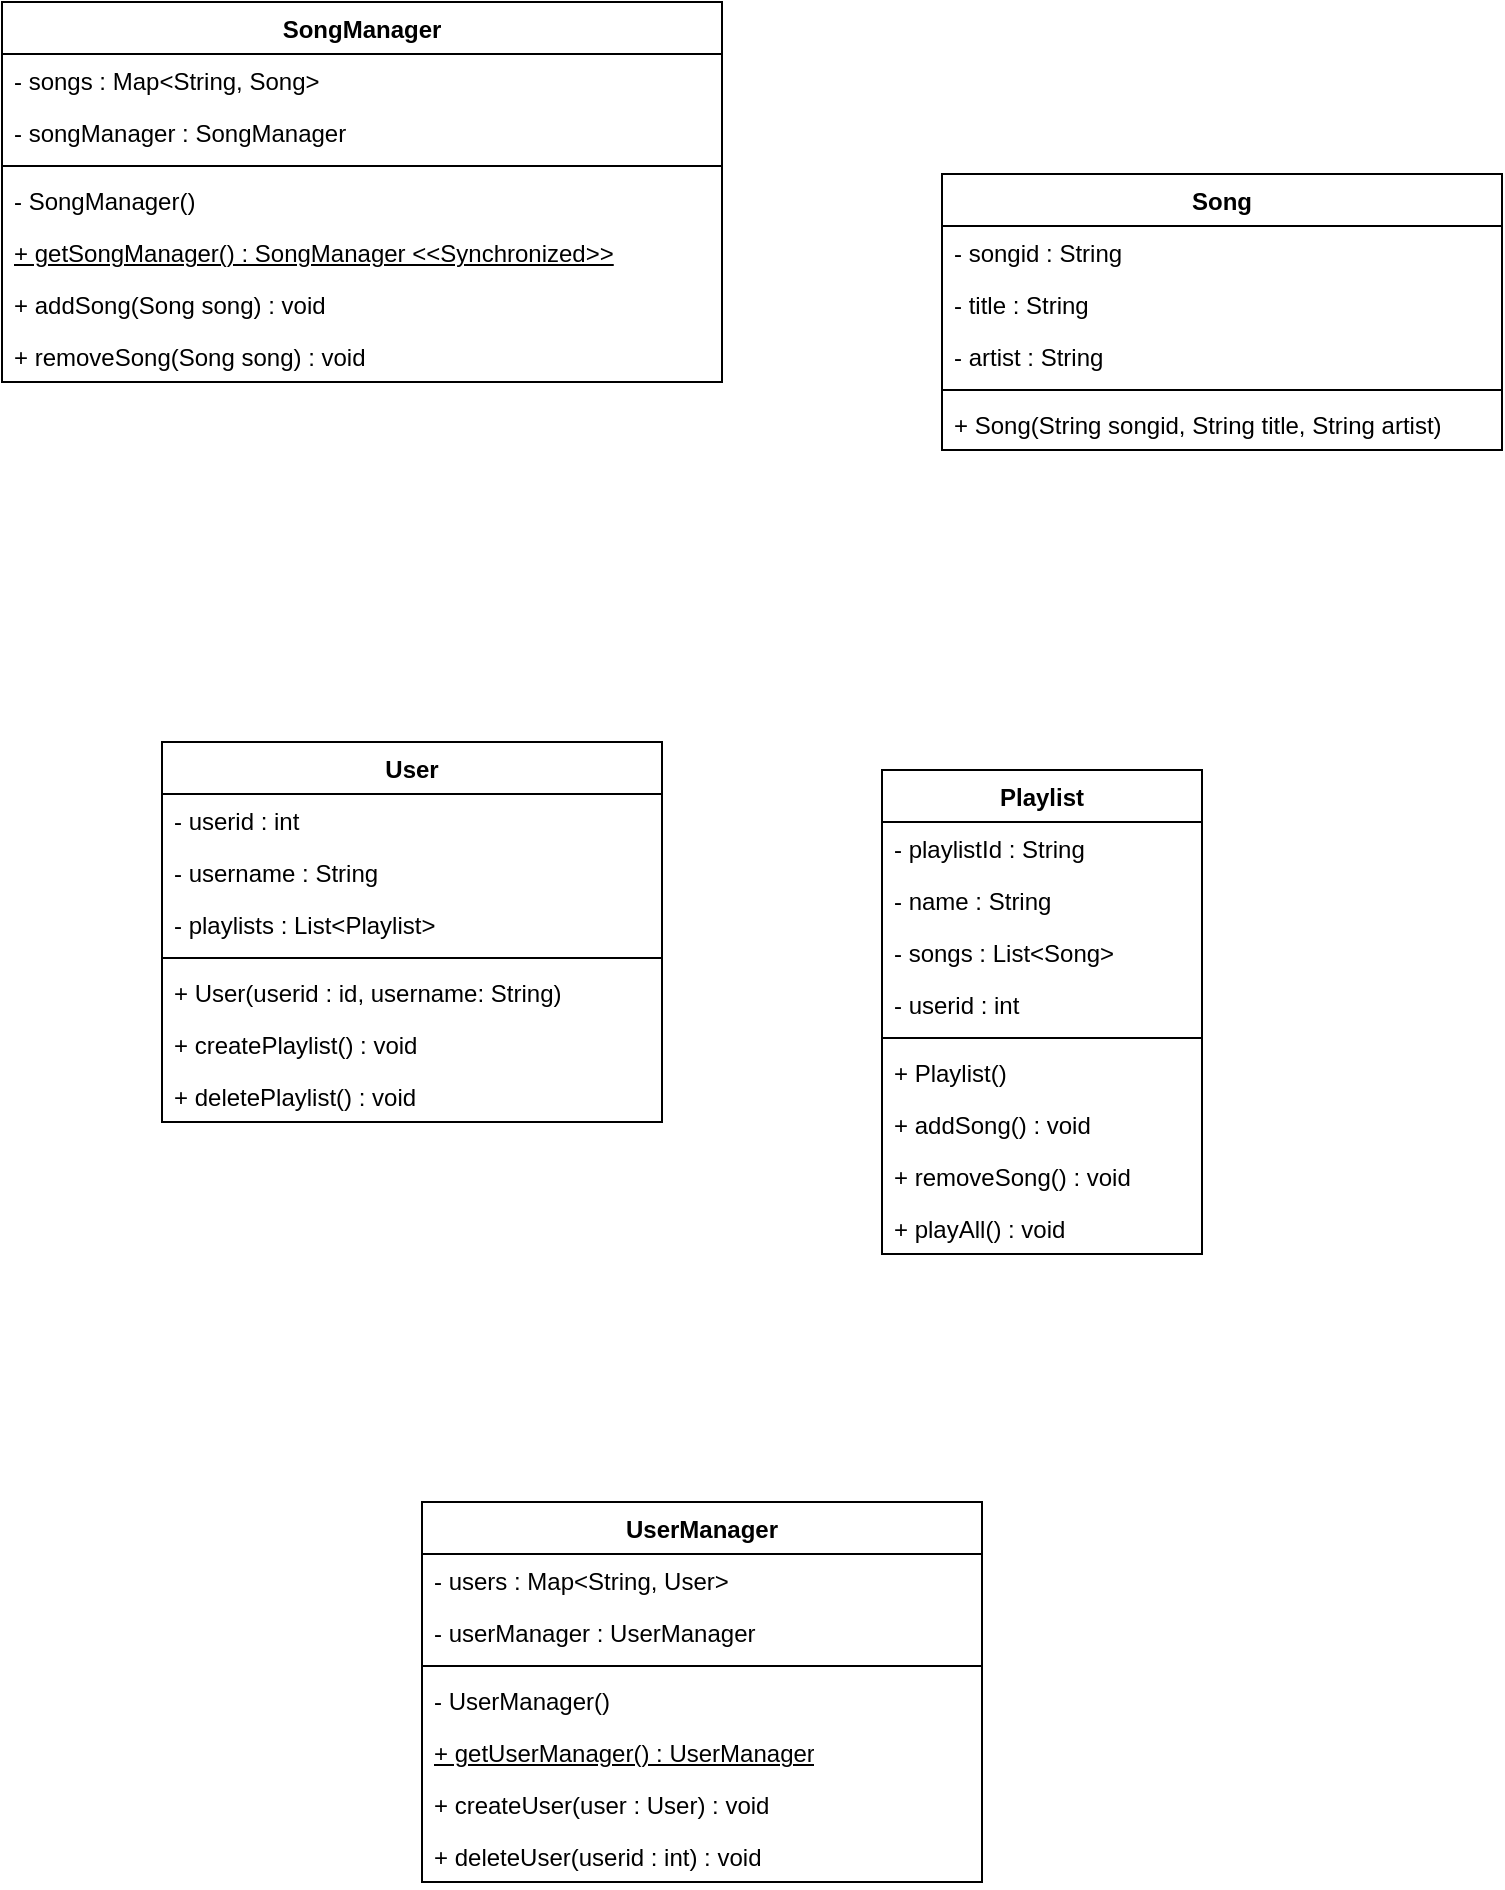 <mxfile version="24.4.0" type="github">
  <diagram id="C5RBs43oDa-KdzZeNtuy" name="Page-1">
    <mxGraphModel dx="1050" dy="569" grid="1" gridSize="10" guides="1" tooltips="1" connect="1" arrows="1" fold="1" page="1" pageScale="1" pageWidth="827" pageHeight="1169" math="0" shadow="0">
      <root>
        <mxCell id="WIyWlLk6GJQsqaUBKTNV-0" />
        <mxCell id="WIyWlLk6GJQsqaUBKTNV-1" parent="WIyWlLk6GJQsqaUBKTNV-0" />
        <mxCell id="frvDrr0pJqZpdnAmFcBf-1" value="Song" style="swimlane;fontStyle=1;align=center;verticalAlign=top;childLayout=stackLayout;horizontal=1;startSize=26;horizontalStack=0;resizeParent=1;resizeParentMax=0;resizeLast=0;collapsible=1;marginBottom=0;whiteSpace=wrap;html=1;" parent="WIyWlLk6GJQsqaUBKTNV-1" vertex="1">
          <mxGeometry x="530" y="166" width="280" height="138" as="geometry" />
        </mxCell>
        <mxCell id="frvDrr0pJqZpdnAmFcBf-2" value="- songid : String" style="text;strokeColor=none;fillColor=none;align=left;verticalAlign=top;spacingLeft=4;spacingRight=4;overflow=hidden;rotatable=0;points=[[0,0.5],[1,0.5]];portConstraint=eastwest;whiteSpace=wrap;html=1;" parent="frvDrr0pJqZpdnAmFcBf-1" vertex="1">
          <mxGeometry y="26" width="280" height="26" as="geometry" />
        </mxCell>
        <mxCell id="frvDrr0pJqZpdnAmFcBf-6" value="- title : String" style="text;strokeColor=none;fillColor=none;align=left;verticalAlign=top;spacingLeft=4;spacingRight=4;overflow=hidden;rotatable=0;points=[[0,0.5],[1,0.5]];portConstraint=eastwest;whiteSpace=wrap;html=1;" parent="frvDrr0pJqZpdnAmFcBf-1" vertex="1">
          <mxGeometry y="52" width="280" height="26" as="geometry" />
        </mxCell>
        <mxCell id="frvDrr0pJqZpdnAmFcBf-7" value="- artist : String" style="text;strokeColor=none;fillColor=none;align=left;verticalAlign=top;spacingLeft=4;spacingRight=4;overflow=hidden;rotatable=0;points=[[0,0.5],[1,0.5]];portConstraint=eastwest;whiteSpace=wrap;html=1;" parent="frvDrr0pJqZpdnAmFcBf-1" vertex="1">
          <mxGeometry y="78" width="280" height="26" as="geometry" />
        </mxCell>
        <mxCell id="frvDrr0pJqZpdnAmFcBf-3" value="" style="line;strokeWidth=1;fillColor=none;align=left;verticalAlign=middle;spacingTop=-1;spacingLeft=3;spacingRight=3;rotatable=0;labelPosition=right;points=[];portConstraint=eastwest;strokeColor=inherit;" parent="frvDrr0pJqZpdnAmFcBf-1" vertex="1">
          <mxGeometry y="104" width="280" height="8" as="geometry" />
        </mxCell>
        <mxCell id="frvDrr0pJqZpdnAmFcBf-4" value="+ Song(String songid, String title, String artist)" style="text;strokeColor=none;fillColor=none;align=left;verticalAlign=top;spacingLeft=4;spacingRight=4;overflow=hidden;rotatable=0;points=[[0,0.5],[1,0.5]];portConstraint=eastwest;whiteSpace=wrap;html=1;" parent="frvDrr0pJqZpdnAmFcBf-1" vertex="1">
          <mxGeometry y="112" width="280" height="26" as="geometry" />
        </mxCell>
        <mxCell id="frvDrr0pJqZpdnAmFcBf-10" value="SongManager" style="swimlane;fontStyle=1;align=center;verticalAlign=top;childLayout=stackLayout;horizontal=1;startSize=26;horizontalStack=0;resizeParent=1;resizeParentMax=0;resizeLast=0;collapsible=1;marginBottom=0;whiteSpace=wrap;html=1;" parent="WIyWlLk6GJQsqaUBKTNV-1" vertex="1">
          <mxGeometry x="60" y="80" width="360" height="190" as="geometry" />
        </mxCell>
        <mxCell id="frvDrr0pJqZpdnAmFcBf-11" value="- songs : Map&amp;lt;String, Song&amp;gt;" style="text;strokeColor=none;fillColor=none;align=left;verticalAlign=top;spacingLeft=4;spacingRight=4;overflow=hidden;rotatable=0;points=[[0,0.5],[1,0.5]];portConstraint=eastwest;whiteSpace=wrap;html=1;" parent="frvDrr0pJqZpdnAmFcBf-10" vertex="1">
          <mxGeometry y="26" width="360" height="26" as="geometry" />
        </mxCell>
        <mxCell id="frvDrr0pJqZpdnAmFcBf-14" value="- songManager : SongManager" style="text;strokeColor=none;fillColor=none;align=left;verticalAlign=top;spacingLeft=4;spacingRight=4;overflow=hidden;rotatable=0;points=[[0,0.5],[1,0.5]];portConstraint=eastwest;whiteSpace=wrap;html=1;" parent="frvDrr0pJqZpdnAmFcBf-10" vertex="1">
          <mxGeometry y="52" width="360" height="26" as="geometry" />
        </mxCell>
        <mxCell id="frvDrr0pJqZpdnAmFcBf-12" value="" style="line;strokeWidth=1;fillColor=none;align=left;verticalAlign=middle;spacingTop=-1;spacingLeft=3;spacingRight=3;rotatable=0;labelPosition=right;points=[];portConstraint=eastwest;strokeColor=inherit;" parent="frvDrr0pJqZpdnAmFcBf-10" vertex="1">
          <mxGeometry y="78" width="360" height="8" as="geometry" />
        </mxCell>
        <mxCell id="frvDrr0pJqZpdnAmFcBf-13" value="- SongManager()" style="text;strokeColor=none;fillColor=none;align=left;verticalAlign=top;spacingLeft=4;spacingRight=4;overflow=hidden;rotatable=0;points=[[0,0.5],[1,0.5]];portConstraint=eastwest;whiteSpace=wrap;html=1;" parent="frvDrr0pJqZpdnAmFcBf-10" vertex="1">
          <mxGeometry y="86" width="360" height="26" as="geometry" />
        </mxCell>
        <mxCell id="frvDrr0pJqZpdnAmFcBf-16" value="+ getSongManager() : SongManager &amp;lt;&amp;lt;Synchronized&amp;gt;&amp;gt;" style="text;strokeColor=none;fillColor=none;align=left;verticalAlign=top;spacingLeft=4;spacingRight=4;overflow=hidden;rotatable=0;points=[[0,0.5],[1,0.5]];portConstraint=eastwest;whiteSpace=wrap;html=1;fontStyle=4" parent="frvDrr0pJqZpdnAmFcBf-10" vertex="1">
          <mxGeometry y="112" width="360" height="26" as="geometry" />
        </mxCell>
        <mxCell id="frvDrr0pJqZpdnAmFcBf-22" value="+ addSong(Song song) : void" style="text;strokeColor=none;fillColor=none;align=left;verticalAlign=top;spacingLeft=4;spacingRight=4;overflow=hidden;rotatable=0;points=[[0,0.5],[1,0.5]];portConstraint=eastwest;whiteSpace=wrap;html=1;" parent="frvDrr0pJqZpdnAmFcBf-10" vertex="1">
          <mxGeometry y="138" width="360" height="26" as="geometry" />
        </mxCell>
        <mxCell id="frvDrr0pJqZpdnAmFcBf-23" value="+ removeSong(Song song) : void" style="text;strokeColor=none;fillColor=none;align=left;verticalAlign=top;spacingLeft=4;spacingRight=4;overflow=hidden;rotatable=0;points=[[0,0.5],[1,0.5]];portConstraint=eastwest;whiteSpace=wrap;html=1;" parent="frvDrr0pJqZpdnAmFcBf-10" vertex="1">
          <mxGeometry y="164" width="360" height="26" as="geometry" />
        </mxCell>
        <mxCell id="M_C620iKiB4GF8HFarbT-0" value="User" style="swimlane;fontStyle=1;align=center;verticalAlign=top;childLayout=stackLayout;horizontal=1;startSize=26;horizontalStack=0;resizeParent=1;resizeParentMax=0;resizeLast=0;collapsible=1;marginBottom=0;whiteSpace=wrap;html=1;" vertex="1" parent="WIyWlLk6GJQsqaUBKTNV-1">
          <mxGeometry x="140" y="450" width="250" height="190" as="geometry" />
        </mxCell>
        <mxCell id="M_C620iKiB4GF8HFarbT-1" value="- userid : int" style="text;strokeColor=none;fillColor=none;align=left;verticalAlign=top;spacingLeft=4;spacingRight=4;overflow=hidden;rotatable=0;points=[[0,0.5],[1,0.5]];portConstraint=eastwest;whiteSpace=wrap;html=1;" vertex="1" parent="M_C620iKiB4GF8HFarbT-0">
          <mxGeometry y="26" width="250" height="26" as="geometry" />
        </mxCell>
        <mxCell id="M_C620iKiB4GF8HFarbT-4" value="- username : String" style="text;strokeColor=none;fillColor=none;align=left;verticalAlign=top;spacingLeft=4;spacingRight=4;overflow=hidden;rotatable=0;points=[[0,0.5],[1,0.5]];portConstraint=eastwest;whiteSpace=wrap;html=1;" vertex="1" parent="M_C620iKiB4GF8HFarbT-0">
          <mxGeometry y="52" width="250" height="26" as="geometry" />
        </mxCell>
        <mxCell id="M_C620iKiB4GF8HFarbT-5" value="- playlists : List&amp;lt;Playlist&amp;gt;" style="text;strokeColor=none;fillColor=none;align=left;verticalAlign=top;spacingLeft=4;spacingRight=4;overflow=hidden;rotatable=0;points=[[0,0.5],[1,0.5]];portConstraint=eastwest;whiteSpace=wrap;html=1;" vertex="1" parent="M_C620iKiB4GF8HFarbT-0">
          <mxGeometry y="78" width="250" height="26" as="geometry" />
        </mxCell>
        <mxCell id="M_C620iKiB4GF8HFarbT-2" value="" style="line;strokeWidth=1;fillColor=none;align=left;verticalAlign=middle;spacingTop=-1;spacingLeft=3;spacingRight=3;rotatable=0;labelPosition=right;points=[];portConstraint=eastwest;strokeColor=inherit;" vertex="1" parent="M_C620iKiB4GF8HFarbT-0">
          <mxGeometry y="104" width="250" height="8" as="geometry" />
        </mxCell>
        <mxCell id="M_C620iKiB4GF8HFarbT-3" value="+ User(userid : id, username: String)" style="text;strokeColor=none;fillColor=none;align=left;verticalAlign=top;spacingLeft=4;spacingRight=4;overflow=hidden;rotatable=0;points=[[0,0.5],[1,0.5]];portConstraint=eastwest;whiteSpace=wrap;html=1;" vertex="1" parent="M_C620iKiB4GF8HFarbT-0">
          <mxGeometry y="112" width="250" height="26" as="geometry" />
        </mxCell>
        <mxCell id="M_C620iKiB4GF8HFarbT-23" value="+ createPlaylist() : void" style="text;strokeColor=none;fillColor=none;align=left;verticalAlign=top;spacingLeft=4;spacingRight=4;overflow=hidden;rotatable=0;points=[[0,0.5],[1,0.5]];portConstraint=eastwest;whiteSpace=wrap;html=1;" vertex="1" parent="M_C620iKiB4GF8HFarbT-0">
          <mxGeometry y="138" width="250" height="26" as="geometry" />
        </mxCell>
        <mxCell id="M_C620iKiB4GF8HFarbT-24" value="+ deletePlaylist() : void" style="text;strokeColor=none;fillColor=none;align=left;verticalAlign=top;spacingLeft=4;spacingRight=4;overflow=hidden;rotatable=0;points=[[0,0.5],[1,0.5]];portConstraint=eastwest;whiteSpace=wrap;html=1;" vertex="1" parent="M_C620iKiB4GF8HFarbT-0">
          <mxGeometry y="164" width="250" height="26" as="geometry" />
        </mxCell>
        <mxCell id="M_C620iKiB4GF8HFarbT-6" value="Playlist" style="swimlane;fontStyle=1;align=center;verticalAlign=top;childLayout=stackLayout;horizontal=1;startSize=26;horizontalStack=0;resizeParent=1;resizeParentMax=0;resizeLast=0;collapsible=1;marginBottom=0;whiteSpace=wrap;html=1;" vertex="1" parent="WIyWlLk6GJQsqaUBKTNV-1">
          <mxGeometry x="500" y="464" width="160" height="242" as="geometry" />
        </mxCell>
        <mxCell id="M_C620iKiB4GF8HFarbT-7" value="- playlistId : String" style="text;strokeColor=none;fillColor=none;align=left;verticalAlign=top;spacingLeft=4;spacingRight=4;overflow=hidden;rotatable=0;points=[[0,0.5],[1,0.5]];portConstraint=eastwest;whiteSpace=wrap;html=1;" vertex="1" parent="M_C620iKiB4GF8HFarbT-6">
          <mxGeometry y="26" width="160" height="26" as="geometry" />
        </mxCell>
        <mxCell id="M_C620iKiB4GF8HFarbT-11" value="- name : String" style="text;strokeColor=none;fillColor=none;align=left;verticalAlign=top;spacingLeft=4;spacingRight=4;overflow=hidden;rotatable=0;points=[[0,0.5],[1,0.5]];portConstraint=eastwest;whiteSpace=wrap;html=1;" vertex="1" parent="M_C620iKiB4GF8HFarbT-6">
          <mxGeometry y="52" width="160" height="26" as="geometry" />
        </mxCell>
        <mxCell id="M_C620iKiB4GF8HFarbT-10" value="- songs : List&amp;lt;Song&amp;gt;" style="text;strokeColor=none;fillColor=none;align=left;verticalAlign=top;spacingLeft=4;spacingRight=4;overflow=hidden;rotatable=0;points=[[0,0.5],[1,0.5]];portConstraint=eastwest;whiteSpace=wrap;html=1;" vertex="1" parent="M_C620iKiB4GF8HFarbT-6">
          <mxGeometry y="78" width="160" height="26" as="geometry" />
        </mxCell>
        <mxCell id="M_C620iKiB4GF8HFarbT-12" value="- userid : int" style="text;strokeColor=none;fillColor=none;align=left;verticalAlign=top;spacingLeft=4;spacingRight=4;overflow=hidden;rotatable=0;points=[[0,0.5],[1,0.5]];portConstraint=eastwest;whiteSpace=wrap;html=1;" vertex="1" parent="M_C620iKiB4GF8HFarbT-6">
          <mxGeometry y="104" width="160" height="26" as="geometry" />
        </mxCell>
        <mxCell id="M_C620iKiB4GF8HFarbT-8" value="" style="line;strokeWidth=1;fillColor=none;align=left;verticalAlign=middle;spacingTop=-1;spacingLeft=3;spacingRight=3;rotatable=0;labelPosition=right;points=[];portConstraint=eastwest;strokeColor=inherit;" vertex="1" parent="M_C620iKiB4GF8HFarbT-6">
          <mxGeometry y="130" width="160" height="8" as="geometry" />
        </mxCell>
        <mxCell id="M_C620iKiB4GF8HFarbT-9" value="+ Playlist()&amp;nbsp;" style="text;strokeColor=none;fillColor=none;align=left;verticalAlign=top;spacingLeft=4;spacingRight=4;overflow=hidden;rotatable=0;points=[[0,0.5],[1,0.5]];portConstraint=eastwest;whiteSpace=wrap;html=1;" vertex="1" parent="M_C620iKiB4GF8HFarbT-6">
          <mxGeometry y="138" width="160" height="26" as="geometry" />
        </mxCell>
        <mxCell id="M_C620iKiB4GF8HFarbT-13" value="+ addSong() : void" style="text;strokeColor=none;fillColor=none;align=left;verticalAlign=top;spacingLeft=4;spacingRight=4;overflow=hidden;rotatable=0;points=[[0,0.5],[1,0.5]];portConstraint=eastwest;whiteSpace=wrap;html=1;" vertex="1" parent="M_C620iKiB4GF8HFarbT-6">
          <mxGeometry y="164" width="160" height="26" as="geometry" />
        </mxCell>
        <mxCell id="M_C620iKiB4GF8HFarbT-14" value="+ removeSong() : void" style="text;strokeColor=none;fillColor=none;align=left;verticalAlign=top;spacingLeft=4;spacingRight=4;overflow=hidden;rotatable=0;points=[[0,0.5],[1,0.5]];portConstraint=eastwest;whiteSpace=wrap;html=1;" vertex="1" parent="M_C620iKiB4GF8HFarbT-6">
          <mxGeometry y="190" width="160" height="26" as="geometry" />
        </mxCell>
        <mxCell id="M_C620iKiB4GF8HFarbT-15" value="+ playAll() : void" style="text;strokeColor=none;fillColor=none;align=left;verticalAlign=top;spacingLeft=4;spacingRight=4;overflow=hidden;rotatable=0;points=[[0,0.5],[1,0.5]];portConstraint=eastwest;whiteSpace=wrap;html=1;" vertex="1" parent="M_C620iKiB4GF8HFarbT-6">
          <mxGeometry y="216" width="160" height="26" as="geometry" />
        </mxCell>
        <mxCell id="M_C620iKiB4GF8HFarbT-26" value="UserManager" style="swimlane;fontStyle=1;align=center;verticalAlign=top;childLayout=stackLayout;horizontal=1;startSize=26;horizontalStack=0;resizeParent=1;resizeParentMax=0;resizeLast=0;collapsible=1;marginBottom=0;whiteSpace=wrap;html=1;" vertex="1" parent="WIyWlLk6GJQsqaUBKTNV-1">
          <mxGeometry x="270" y="830" width="280" height="190" as="geometry" />
        </mxCell>
        <mxCell id="M_C620iKiB4GF8HFarbT-27" value="- users : Map&amp;lt;String, User&amp;gt;" style="text;strokeColor=none;fillColor=none;align=left;verticalAlign=top;spacingLeft=4;spacingRight=4;overflow=hidden;rotatable=0;points=[[0,0.5],[1,0.5]];portConstraint=eastwest;whiteSpace=wrap;html=1;" vertex="1" parent="M_C620iKiB4GF8HFarbT-26">
          <mxGeometry y="26" width="280" height="26" as="geometry" />
        </mxCell>
        <mxCell id="M_C620iKiB4GF8HFarbT-34" value="- userManager : UserManager" style="text;strokeColor=none;fillColor=none;align=left;verticalAlign=top;spacingLeft=4;spacingRight=4;overflow=hidden;rotatable=0;points=[[0,0.5],[1,0.5]];portConstraint=eastwest;whiteSpace=wrap;html=1;" vertex="1" parent="M_C620iKiB4GF8HFarbT-26">
          <mxGeometry y="52" width="280" height="26" as="geometry" />
        </mxCell>
        <mxCell id="M_C620iKiB4GF8HFarbT-28" value="" style="line;strokeWidth=1;fillColor=none;align=left;verticalAlign=middle;spacingTop=-1;spacingLeft=3;spacingRight=3;rotatable=0;labelPosition=right;points=[];portConstraint=eastwest;strokeColor=inherit;" vertex="1" parent="M_C620iKiB4GF8HFarbT-26">
          <mxGeometry y="78" width="280" height="8" as="geometry" />
        </mxCell>
        <mxCell id="M_C620iKiB4GF8HFarbT-29" value="- UserManager()" style="text;strokeColor=none;fillColor=none;align=left;verticalAlign=top;spacingLeft=4;spacingRight=4;overflow=hidden;rotatable=0;points=[[0,0.5],[1,0.5]];portConstraint=eastwest;whiteSpace=wrap;html=1;" vertex="1" parent="M_C620iKiB4GF8HFarbT-26">
          <mxGeometry y="86" width="280" height="26" as="geometry" />
        </mxCell>
        <mxCell id="M_C620iKiB4GF8HFarbT-30" value="&lt;u&gt;+ getUserManager() : UserManager&lt;/u&gt;" style="text;strokeColor=none;fillColor=none;align=left;verticalAlign=top;spacingLeft=4;spacingRight=4;overflow=hidden;rotatable=0;points=[[0,0.5],[1,0.5]];portConstraint=eastwest;whiteSpace=wrap;html=1;" vertex="1" parent="M_C620iKiB4GF8HFarbT-26">
          <mxGeometry y="112" width="280" height="26" as="geometry" />
        </mxCell>
        <mxCell id="M_C620iKiB4GF8HFarbT-32" value="+ createUser(user : User) : void" style="text;strokeColor=none;fillColor=none;align=left;verticalAlign=top;spacingLeft=4;spacingRight=4;overflow=hidden;rotatable=0;points=[[0,0.5],[1,0.5]];portConstraint=eastwest;whiteSpace=wrap;html=1;" vertex="1" parent="M_C620iKiB4GF8HFarbT-26">
          <mxGeometry y="138" width="280" height="26" as="geometry" />
        </mxCell>
        <mxCell id="M_C620iKiB4GF8HFarbT-33" value="+ deleteUser(userid : int) : void" style="text;strokeColor=none;fillColor=none;align=left;verticalAlign=top;spacingLeft=4;spacingRight=4;overflow=hidden;rotatable=0;points=[[0,0.5],[1,0.5]];portConstraint=eastwest;whiteSpace=wrap;html=1;" vertex="1" parent="M_C620iKiB4GF8HFarbT-26">
          <mxGeometry y="164" width="280" height="26" as="geometry" />
        </mxCell>
      </root>
    </mxGraphModel>
  </diagram>
</mxfile>
